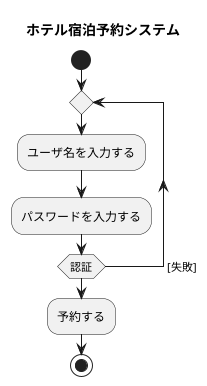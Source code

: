 @startuml 演習7-1_AC_ホテル宿泊予約システムで予約

    title ホテル宿泊予約システム

    start
    
    repeat
        :ユーザ名を入力する;
        :パスワードを入力する;
    repeat while (認証) ->[失敗]

    :予約する;

    
    stop

@enduml